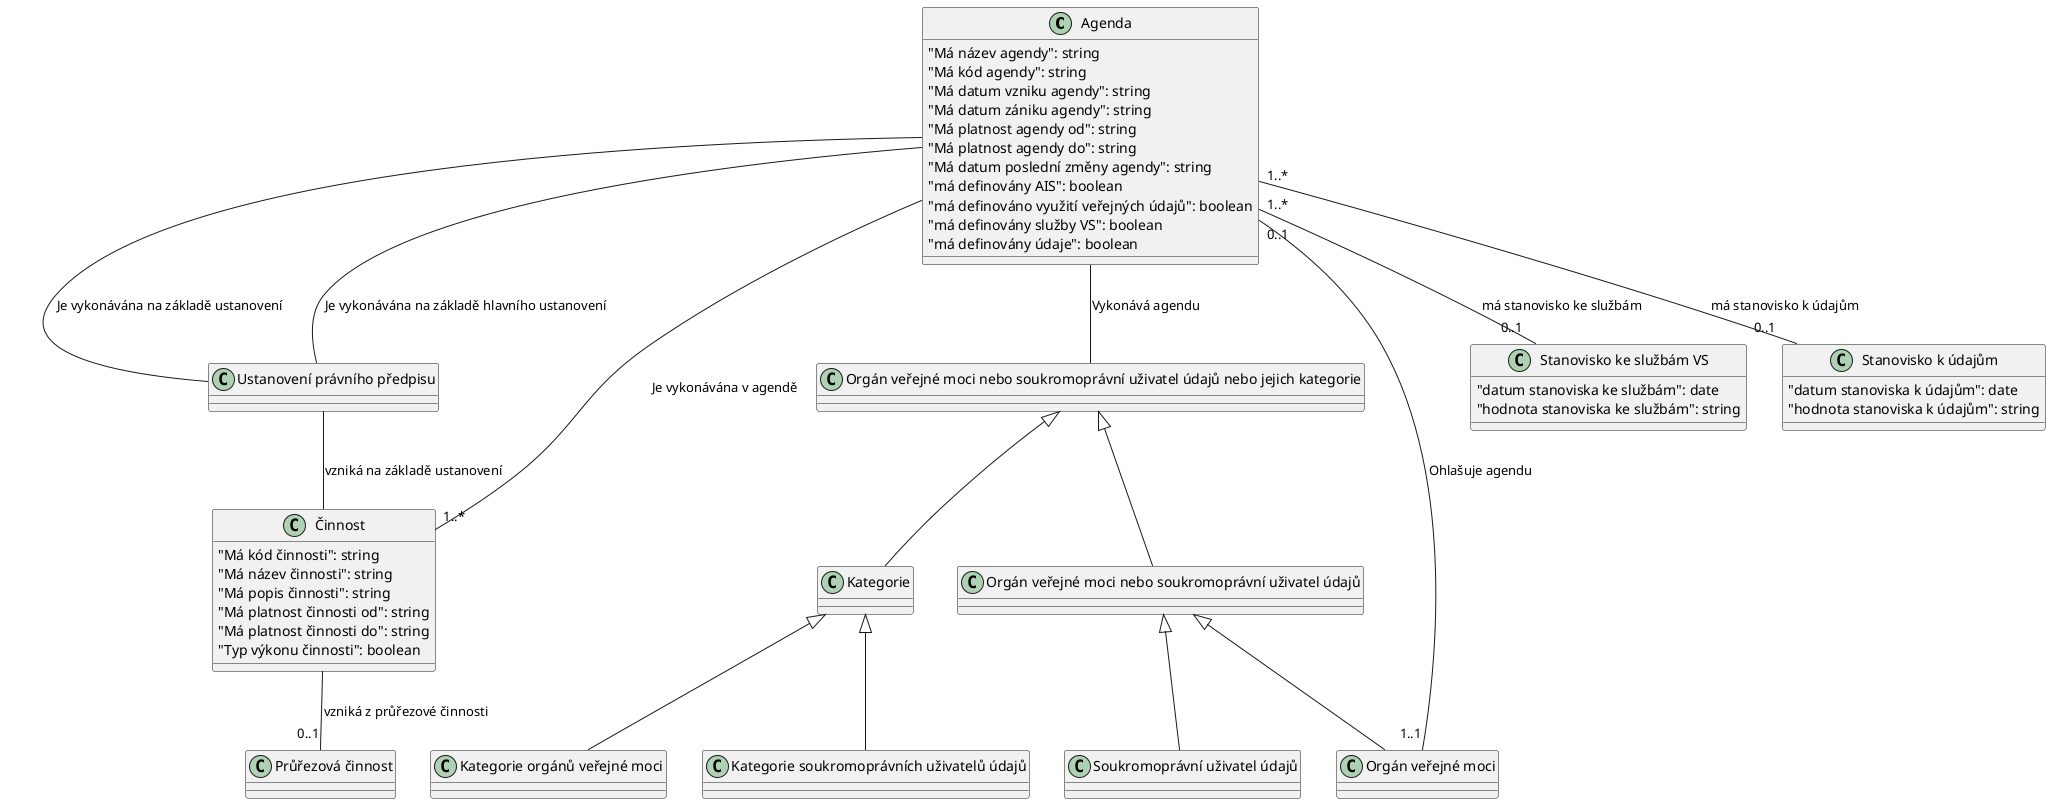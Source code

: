 @startuml
set namespaceSeparator none
class Agenda {
  "Má název agendy": string
  "Má kód agendy": string
  "Má datum vzniku agendy": string
  "Má datum zániku agendy": string
  "Má platnost agendy od": string
  "Má platnost agendy do": string
  "Má datum poslední změny agendy": string
  "má definovány AIS": boolean
  "má definováno využití veřejných údajů": boolean
  "má definovány služby VS": boolean
  "má definovány údaje": boolean
}

class "Ustanovení právního předpisu" {
}

class "Činnost" {
  "Má kód činnosti": string
  "Má název činnosti": string
  "Má popis činnosti": string
  "Má platnost činnosti od": string
  "Má platnost činnosti do": string
  "Typ výkonu činnosti": boolean
}

class "Orgán veřejné moci nebo soukromoprávní uživatel údajů nebo jejich kategorie" {
}

class "Orgán veřejné moci" {
}

class "Orgán veřejné moci nebo soukromoprávní uživatel údajů" {
}

class Kategorie {
}

class "Kategorie orgánů veřejné moci" {
}

class "Soukromoprávní uživatel údajů" {
}

class "Kategorie soukromoprávních uživatelů údajů" {
}

class "Stanovisko ke službám VS" {
  "datum stanoviska ke službám": date
  "hodnota stanoviska ke službám": string
}

class "Stanovisko k údajům" {
  "datum stanoviska k údajům": date
  "hodnota stanoviska k údajům": string
}

class "Průřezová činnost" {
}

"Orgán veřejné moci nebo soukromoprávní uživatel údajů" <|-- "Orgán veřejné moci"
"Orgán veřejné moci nebo soukromoprávní uživatel údajů nebo jejich kategorie" <|-- "Orgán veřejné moci nebo soukromoprávní uživatel údajů"
"Orgán veřejné moci nebo soukromoprávní uživatel údajů nebo jejich kategorie" <|-- Kategorie
Kategorie <|-- "Kategorie orgánů veřejné moci"
"Orgán veřejné moci nebo soukromoprávní uživatel údajů" <|-- "Soukromoprávní uživatel údajů"
Kategorie <|-- "Kategorie soukromoprávních uživatelů údajů"
Agenda -- "Ustanovení právního předpisu" :  "Je vykonávána na základě ustanovení"
Agenda -- "Ustanovení právního předpisu" :  "Je vykonávána na základě hlavního ustanovení"
Agenda -- "1..*" "Činnost" :  "Je vykonávána v agendě"
Agenda -- "Orgán veřejné moci nebo soukromoprávní uživatel údajů nebo jejich kategorie" :  "Vykonává agendu"
Agenda "0..1" -- "1..1" "Orgán veřejné moci" :  "Ohlašuje agendu"
Agenda "1..*" -- "0..1" "Stanovisko ke službám VS" :  "má stanovisko ke službám"
Agenda "1..*" -- "0..1" "Stanovisko k údajům" :  "má stanovisko k údajům"
"Ustanovení právního předpisu" -- "Činnost" :  "vzniká na základě ustanovení"
"Činnost" -- "0..1" "Průřezová činnost" :  "vzniká z průřezové činnosti"
@enduml

